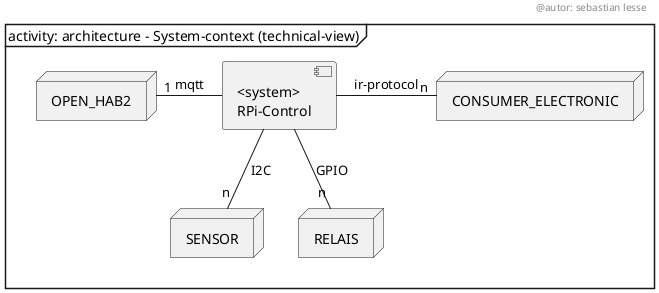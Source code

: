 @startuml

skinparam monochrome true

header
@autor: sebastian lesse
endheader

mainframe activity: architecture - System-context (technical-view)

component rpi_control [
	<system>
	RPi-Control
]

node SENSOR {
}

node OPEN_HAB2 {
}

node RELAIS {
}

node CONSUMER_ELECTRONIC {
}

[rpi_control] -- "n" SENSOR : I2C
[rpi_control] -- "n" RELAIS : GPIO
[rpi_control] -left- "1" OPEN_HAB2 : mqtt
[rpi_control] -right- "n" CONSUMER_ELECTRONIC : ir-protocol

@enduml